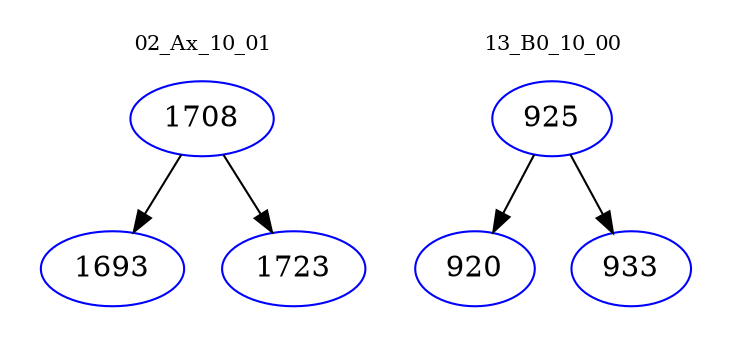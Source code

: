 digraph{
subgraph cluster_0 {
color = white
label = "02_Ax_10_01";
fontsize=10;
T0_1708 [label="1708", color="blue"]
T0_1708 -> T0_1693 [color="black"]
T0_1693 [label="1693", color="blue"]
T0_1708 -> T0_1723 [color="black"]
T0_1723 [label="1723", color="blue"]
}
subgraph cluster_1 {
color = white
label = "13_B0_10_00";
fontsize=10;
T1_925 [label="925", color="blue"]
T1_925 -> T1_920 [color="black"]
T1_920 [label="920", color="blue"]
T1_925 -> T1_933 [color="black"]
T1_933 [label="933", color="blue"]
}
}
